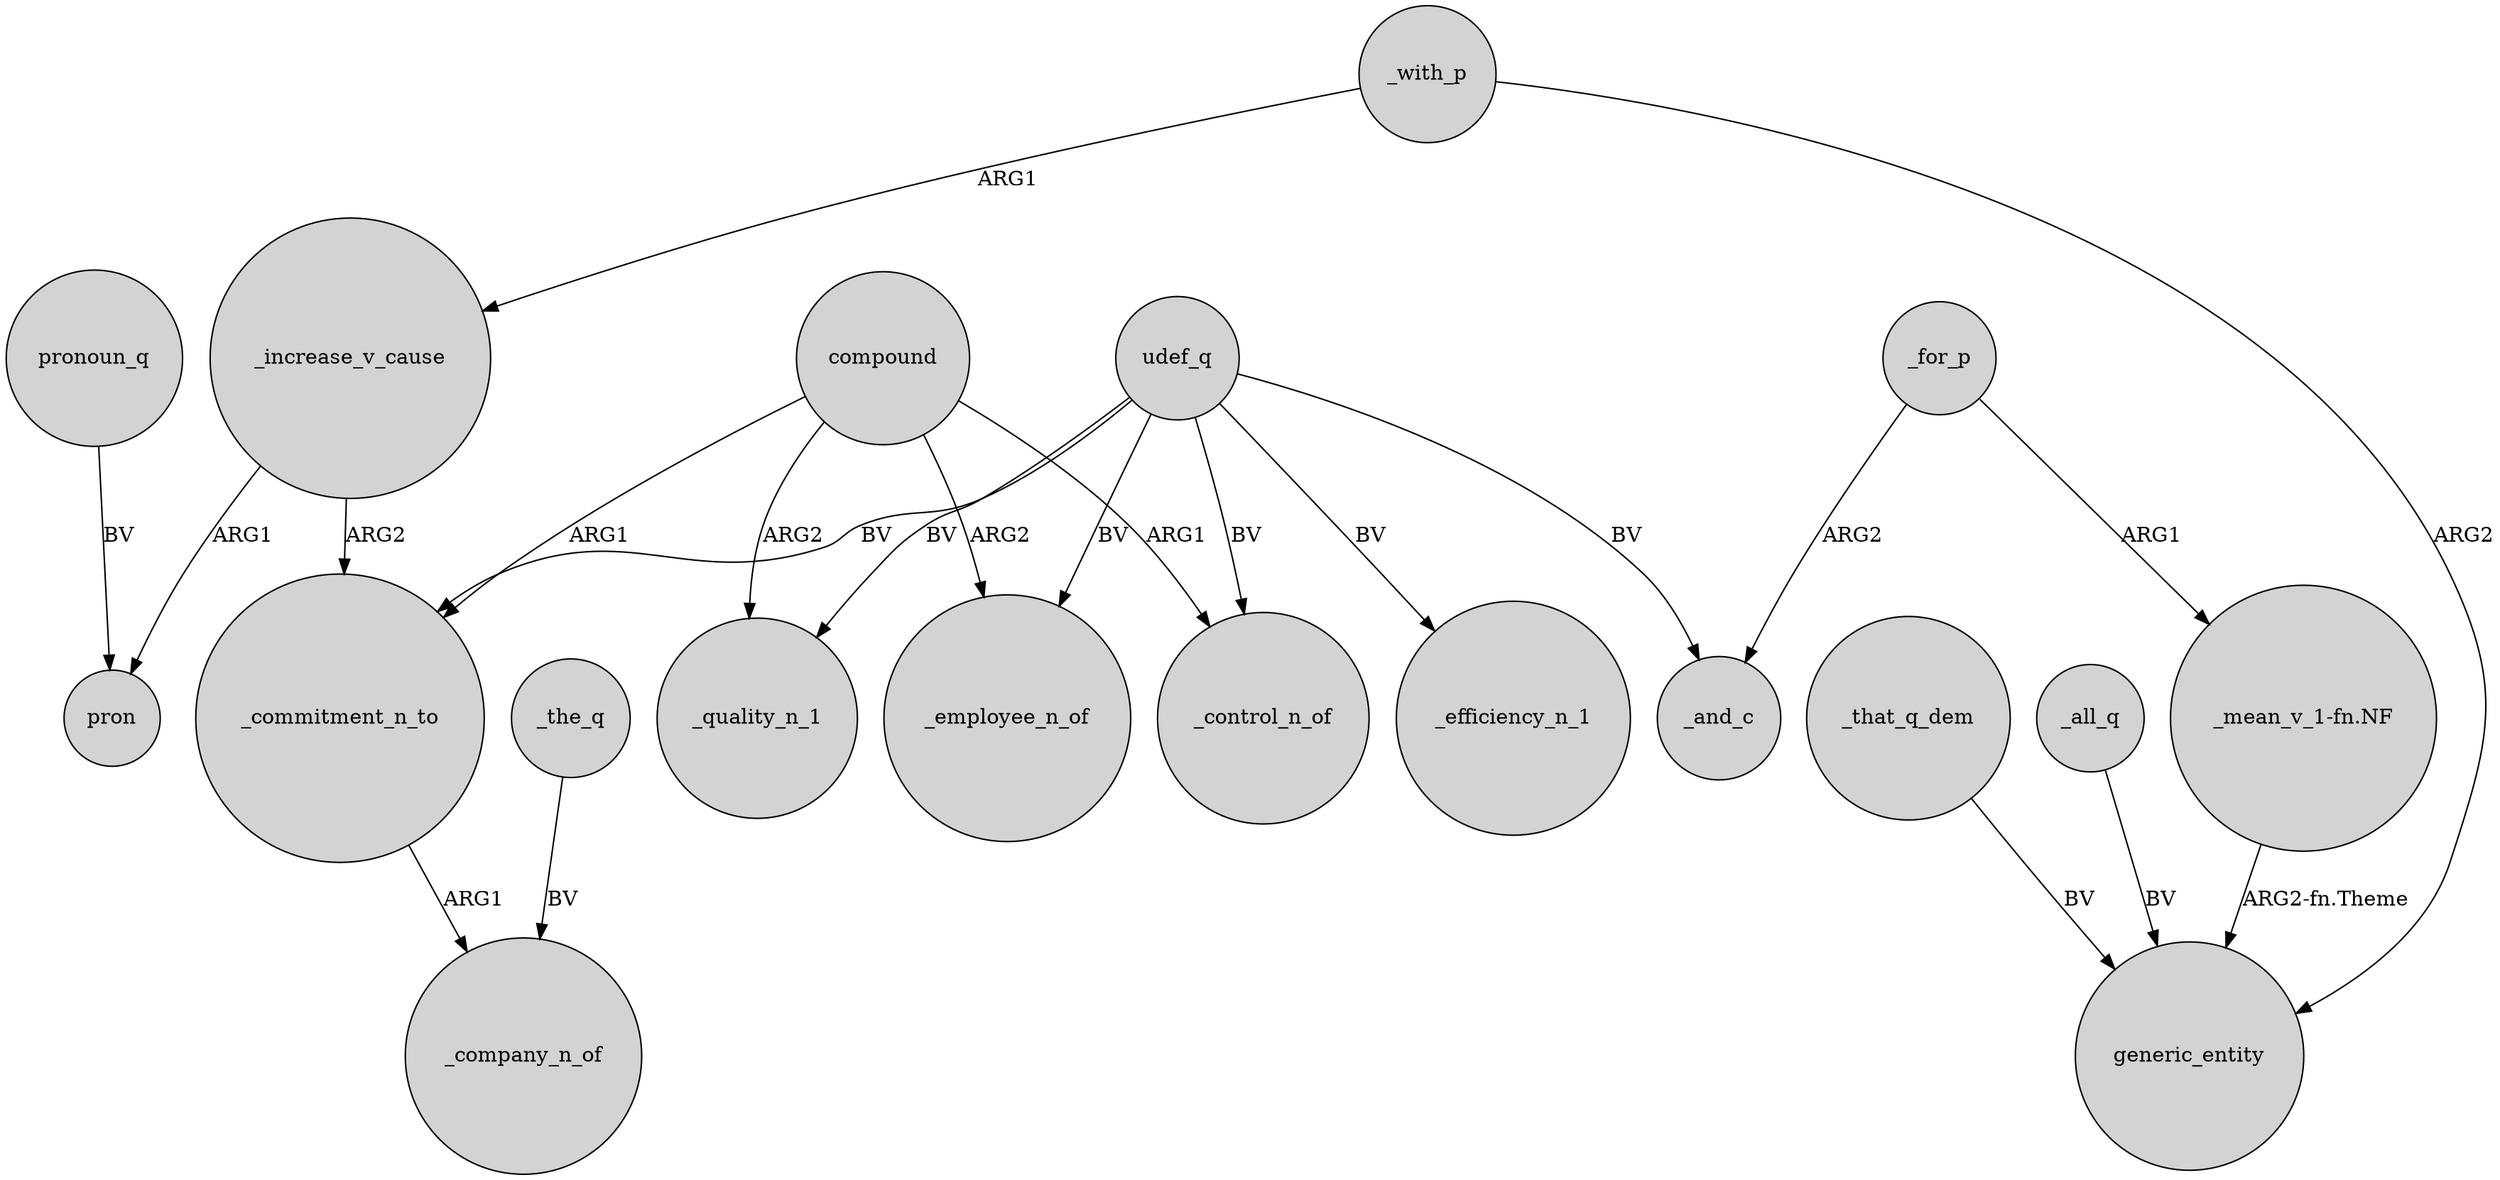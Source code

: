 digraph {
	node [shape=circle style=filled]
	udef_q -> _quality_n_1 [label=BV]
	_increase_v_cause -> _commitment_n_to [label=ARG2]
	udef_q -> _employee_n_of [label=BV]
	udef_q -> _commitment_n_to [label=BV]
	_that_q_dem -> generic_entity [label=BV]
	compound -> _employee_n_of [label=ARG2]
	udef_q -> _control_n_of [label=BV]
	_with_p -> generic_entity [label=ARG2]
	_increase_v_cause -> pron [label=ARG1]
	compound -> _quality_n_1 [label=ARG2]
	_for_p -> _and_c [label=ARG2]
	_the_q -> _company_n_of [label=BV]
	udef_q -> _efficiency_n_1 [label=BV]
	_all_q -> generic_entity [label=BV]
	pronoun_q -> pron [label=BV]
	_commitment_n_to -> _company_n_of [label=ARG1]
	compound -> _control_n_of [label=ARG1]
	"_mean_v_1-fn.NF" -> generic_entity [label="ARG2-fn.Theme"]
	_with_p -> _increase_v_cause [label=ARG1]
	udef_q -> _and_c [label=BV]
	_for_p -> "_mean_v_1-fn.NF" [label=ARG1]
	compound -> _commitment_n_to [label=ARG1]
}
